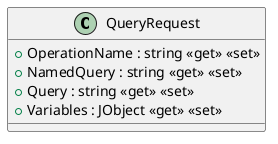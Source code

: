 @startuml
class QueryRequest {
    + OperationName : string <<get>> <<set>>
    + NamedQuery : string <<get>> <<set>>
    + Query : string <<get>> <<set>>
    + Variables : JObject <<get>> <<set>>
}
@enduml
